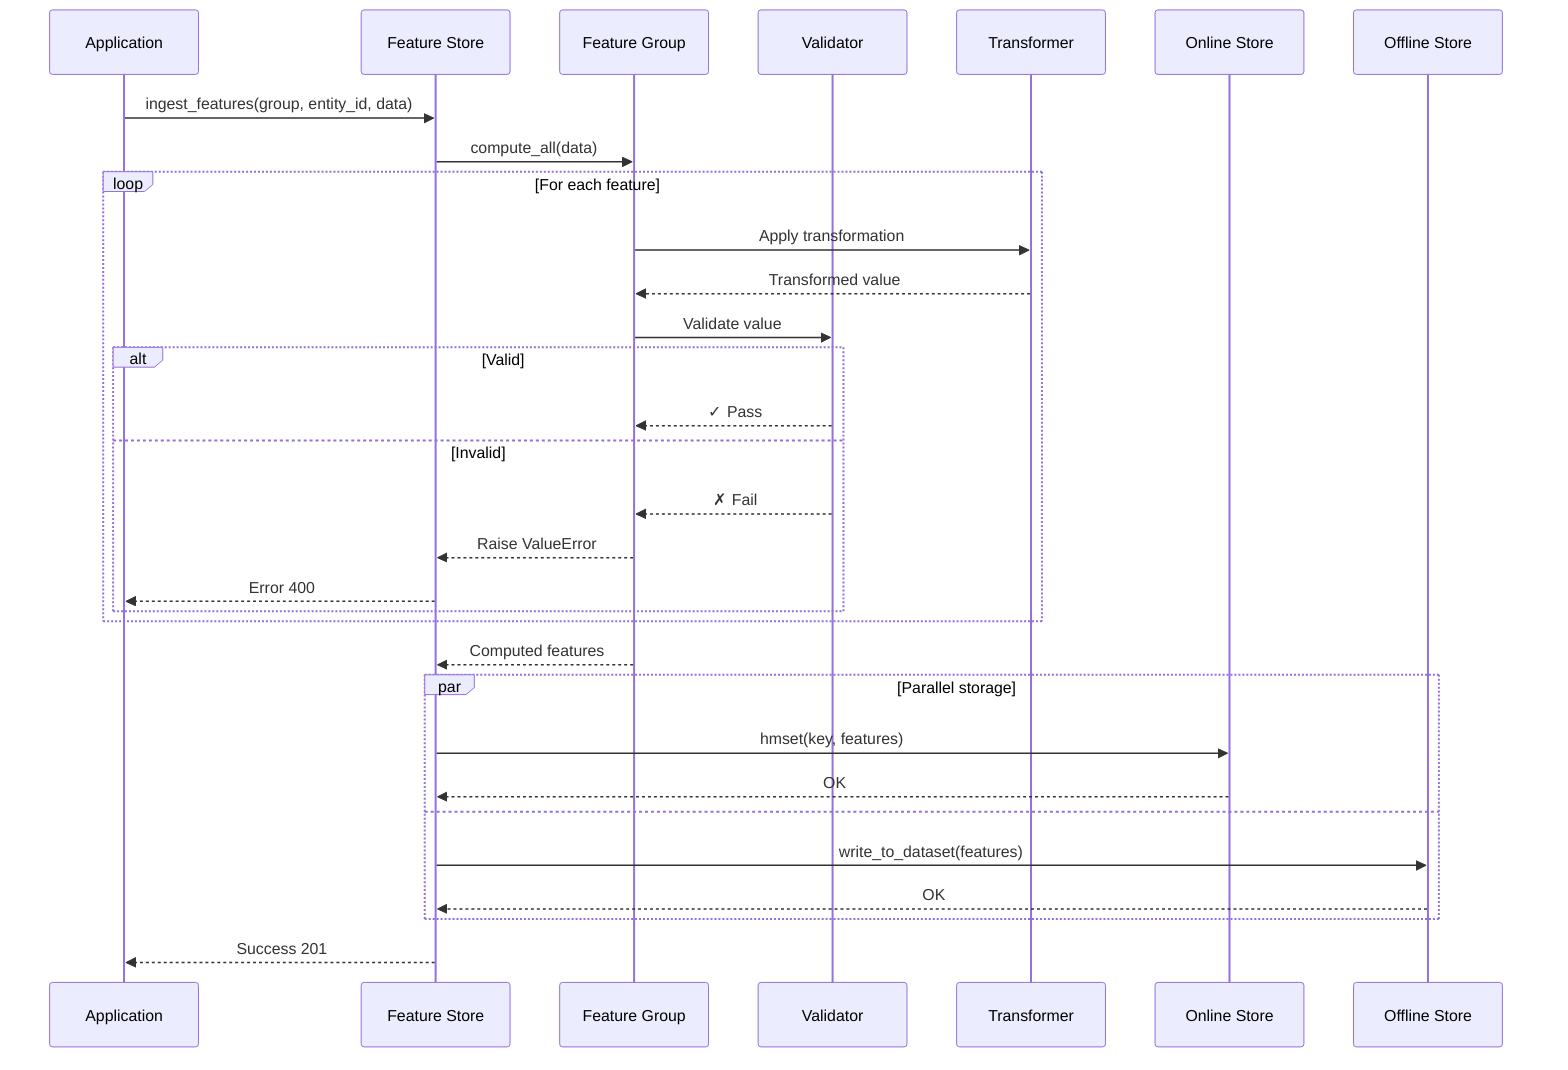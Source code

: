 sequenceDiagram
    participant App as Application
    participant FS as Feature Store
    participant FG as Feature Group
    participant Val as Validator
    participant Trans as Transformer
    participant Redis as Online Store
    participant Parquet as Offline Store

    App->>FS: ingest_features(group, entity_id, data)
    FS->>FG: compute_all(data)
    
    loop For each feature
        FG->>Trans: Apply transformation
        Trans-->>FG: Transformed value
        FG->>Val: Validate value
        alt Valid
            Val-->>FG: ✓ Pass
        else Invalid
            Val-->>FG: ✗ Fail
            FG-->>FS: Raise ValueError
            FS-->>App: Error 400
        end
    end
    
    FG-->>FS: Computed features
    
    par Parallel storage
        FS->>Redis: hmset(key, features)
        Redis-->>FS: OK
    and
        FS->>Parquet: write_to_dataset(features)
        Parquet-->>FS: OK
    end
    
    FS-->>App: Success 201
